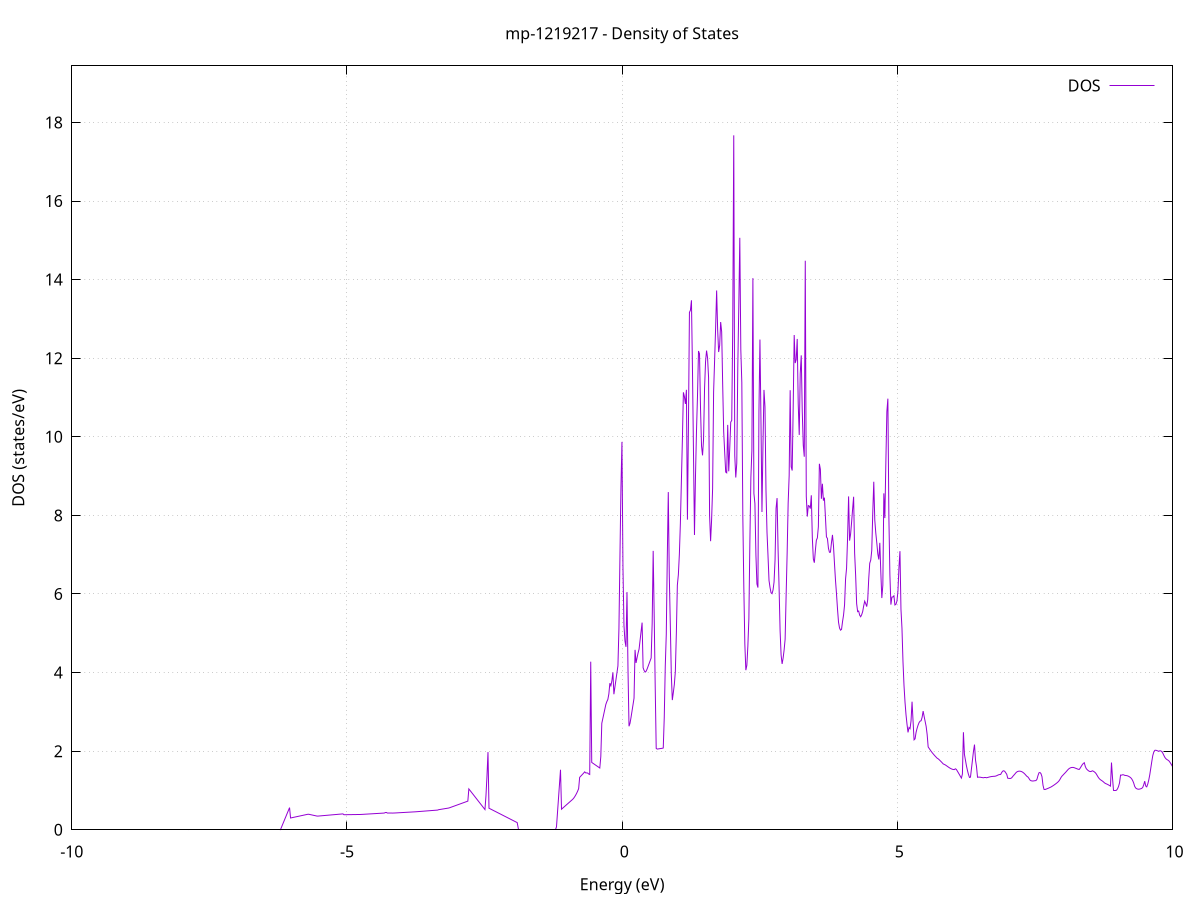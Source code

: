 set title 'mp-1219217 - Density of States'
set xlabel 'Energy (eV)'
set ylabel 'DOS (states/eV)'
set grid
set xrange [-10:10]
set yrange [0:19.439]
set xzeroaxis lt -1
set terminal png size 800,600
set output 'mp-1219217_dos_gnuplot.png'
plot '-' using 1:2 with lines title 'DOS'
-7.873500 0.000000
-7.855200 0.000000
-7.836900 0.000000
-7.818600 0.000000
-7.800300 0.000000
-7.782000 0.000000
-7.763700 0.000000
-7.745400 0.000000
-7.727100 0.000000
-7.708800 0.000000
-7.690500 0.000000
-7.672200 0.000000
-7.653900 0.000000
-7.635600 0.000000
-7.617300 0.000000
-7.599000 0.000000
-7.580700 0.000000
-7.562400 0.000000
-7.544100 0.000000
-7.525800 0.000000
-7.507500 0.000000
-7.489200 0.000000
-7.470900 0.000000
-7.452600 0.000000
-7.434300 0.000000
-7.416000 0.000000
-7.397700 0.000000
-7.379400 0.000000
-7.361100 0.000000
-7.342800 0.000000
-7.324500 0.000000
-7.306200 0.000000
-7.287900 0.000000
-7.269600 0.000000
-7.251200 0.000000
-7.232900 0.000000
-7.214600 0.000000
-7.196300 0.000000
-7.178000 0.000000
-7.159700 0.000000
-7.141400 0.000000
-7.123100 0.000000
-7.104800 0.000000
-7.086500 0.000000
-7.068200 0.000000
-7.049900 0.000000
-7.031600 0.000000
-7.013300 0.000000
-6.995000 0.000000
-6.976700 0.000000
-6.958400 0.000000
-6.940100 0.000000
-6.921800 0.000000
-6.903500 0.000000
-6.885200 0.000000
-6.866900 0.000000
-6.848600 0.000000
-6.830300 0.000000
-6.812000 0.000000
-6.793700 0.000000
-6.775400 0.000000
-6.757100 0.000000
-6.738800 0.000000
-6.720500 0.000000
-6.702200 0.000000
-6.683900 0.000000
-6.665600 0.000000
-6.647300 0.000000
-6.629000 0.000000
-6.610700 0.000000
-6.592400 0.000000
-6.574100 0.000000
-6.555800 0.000000
-6.537500 0.000000
-6.519200 0.000000
-6.500900 0.000000
-6.482600 0.000000
-6.464200 0.000000
-6.445900 0.000000
-6.427600 0.000000
-6.409300 0.000000
-6.391000 0.000000
-6.372700 0.000000
-6.354400 0.000000
-6.336100 0.000000
-6.317800 0.000000
-6.299500 0.000000
-6.281200 0.000000
-6.262900 0.000000
-6.244600 0.000000
-6.226300 0.000000
-6.208000 0.003500
-6.189700 0.065800
-6.171400 0.128000
-6.153100 0.190200
-6.134800 0.252400
-6.116500 0.314700
-6.098200 0.376900
-6.079900 0.439100
-6.061600 0.501300
-6.043300 0.563600
-6.025000 0.299800
-6.006700 0.305400
-5.988400 0.310900
-5.970100 0.316400
-5.951800 0.322000
-5.933500 0.327500
-5.915200 0.333000
-5.896900 0.338600
-5.878600 0.344100
-5.860300 0.349600
-5.842000 0.355200
-5.823700 0.360700
-5.805400 0.366200
-5.787100 0.371800
-5.768800 0.377300
-5.750500 0.382800
-5.732200 0.388400
-5.713900 0.393900
-5.695500 0.394900
-5.677200 0.389300
-5.658900 0.383700
-5.640600 0.378100
-5.622300 0.372500
-5.604000 0.366900
-5.585700 0.361300
-5.567400 0.355700
-5.549100 0.350100
-5.530800 0.347900
-5.512500 0.350200
-5.494200 0.352400
-5.475900 0.354700
-5.457600 0.356900
-5.439300 0.359200
-5.421000 0.361400
-5.402700 0.363700
-5.384400 0.365900
-5.366100 0.368200
-5.347800 0.370400
-5.329500 0.372700
-5.311200 0.374900
-5.292900 0.377200
-5.274600 0.379400
-5.256300 0.381700
-5.238000 0.383900
-5.219700 0.386200
-5.201400 0.388400
-5.183100 0.390700
-5.164800 0.392900
-5.146500 0.395200
-5.128200 0.397400
-5.109900 0.399700
-5.091600 0.401900
-5.073300 0.404200
-5.055000 0.383200
-5.036700 0.383600
-5.018400 0.384000
-5.000100 0.384300
-4.981800 0.384700
-4.963500 0.385100
-4.945200 0.385500
-4.926900 0.385800
-4.908500 0.386200
-4.890200 0.386600
-4.871900 0.387000
-4.853600 0.387300
-4.835300 0.387700
-4.817000 0.388100
-4.798700 0.388500
-4.780400 0.388800
-4.762100 0.389200
-4.743800 0.390100
-4.725500 0.391700
-4.707200 0.393200
-4.688900 0.394700
-4.670600 0.396300
-4.652300 0.397800
-4.634000 0.399300
-4.615700 0.400900
-4.597400 0.402400
-4.579100 0.404000
-4.560800 0.405500
-4.542500 0.407000
-4.524200 0.408600
-4.505900 0.410100
-4.487600 0.411600
-4.469300 0.413200
-4.451000 0.414700
-4.432700 0.416300
-4.414400 0.417800
-4.396100 0.419300
-4.377800 0.420900
-4.359500 0.422400
-4.341200 0.424000
-4.322900 0.425500
-4.304600 0.427000
-4.286300 0.427000
-4.268000 0.426700
-4.249700 0.426400
-4.231400 0.426000
-4.213100 0.425700
-4.194800 0.425400
-4.176500 0.425100
-4.158200 0.425300
-4.139900 0.426700
-4.121500 0.428200
-4.103200 0.429600
-4.084900 0.431100
-4.066600 0.432500
-4.048300 0.434000
-4.030000 0.435400
-4.011700 0.436900
-3.993400 0.438300
-3.975100 0.439800
-3.956800 0.441200
-3.938500 0.442700
-3.920200 0.444100
-3.901900 0.445600
-3.883600 0.447100
-3.865300 0.448500
-3.847000 0.450000
-3.828700 0.451400
-3.810400 0.452900
-3.792100 0.454300
-3.773800 0.455800
-3.755500 0.457400
-3.737200 0.459400
-3.718900 0.461400
-3.700600 0.463400
-3.682300 0.465400
-3.664000 0.467400
-3.645700 0.469400
-3.627400 0.471400
-3.609100 0.473300
-3.590800 0.475300
-3.572500 0.477300
-3.554200 0.479300
-3.535900 0.481300
-3.517600 0.483300
-3.499300 0.485300
-3.481000 0.487200
-3.462700 0.489200
-3.444400 0.491200
-3.426100 0.493200
-3.407800 0.495200
-3.389500 0.497200
-3.371200 0.499200
-3.352800 0.501100
-3.334500 0.511000
-3.316200 0.515200
-3.297900 0.519500
-3.279600 0.523700
-3.261300 0.528000
-3.243000 0.532200
-3.224700 0.536500
-3.206400 0.540700
-3.188100 0.545000
-3.169800 0.549200
-3.151500 0.553500
-3.133200 0.561600
-3.114900 0.570900
-3.096600 0.580200
-3.078300 0.589500
-3.060000 0.598800
-3.041700 0.608100
-3.023400 0.617400
-3.005100 0.626700
-2.986800 0.636000
-2.968500 0.645300
-2.950200 0.654600
-2.931900 0.663900
-2.913600 0.673200
-2.895300 0.682500
-2.877000 0.691800
-2.858700 0.701100
-2.840400 0.710400
-2.822100 0.719700
-2.803800 0.729000
-2.785500 1.039700
-2.767200 1.006900
-2.748900 0.974100
-2.730600 0.941200
-2.712300 0.908400
-2.694000 0.875600
-2.675700 0.842700
-2.657400 0.809900
-2.639100 0.777000
-2.620800 0.744200
-2.602500 0.711400
-2.584200 0.678500
-2.565800 0.645700
-2.547500 0.612900
-2.529200 0.580000
-2.510900 0.547200
-2.492600 0.514400
-2.474300 0.869000
-2.456000 1.367800
-2.437700 1.977300
-2.419400 0.548700
-2.401100 0.535700
-2.382800 0.522600
-2.364500 0.509500
-2.346200 0.496400
-2.327900 0.483300
-2.309600 0.470200
-2.291300 0.457100
-2.273000 0.444100
-2.254700 0.431000
-2.236400 0.417900
-2.218100 0.404800
-2.199800 0.391700
-2.181500 0.378600
-2.163200 0.365500
-2.144900 0.352500
-2.126600 0.339400
-2.108300 0.326300
-2.090000 0.313200
-2.071700 0.300100
-2.053400 0.287000
-2.035100 0.274000
-2.016800 0.260900
-1.998500 0.247800
-1.980200 0.234700
-1.961900 0.221600
-1.943600 0.208500
-1.925300 0.195400
-1.907000 0.182400
-1.888700 0.000000
-1.870400 0.000000
-1.852100 0.000000
-1.833800 0.000000
-1.815500 0.000000
-1.797200 0.000000
-1.778800 0.000000
-1.760500 0.000000
-1.742200 0.000000
-1.723900 0.000000
-1.705600 0.000000
-1.687300 0.000000
-1.669000 0.000000
-1.650700 0.000000
-1.632400 0.000000
-1.614100 0.000000
-1.595800 0.000000
-1.577500 0.000000
-1.559200 0.000000
-1.540900 0.000000
-1.522600 0.000000
-1.504300 0.000000
-1.486000 0.000000
-1.467700 0.000000
-1.449400 0.000000
-1.431100 0.000000
-1.412800 0.000000
-1.394500 0.000000
-1.376200 0.000000
-1.357900 0.000000
-1.339600 0.000000
-1.321300 0.000000
-1.303000 0.000000
-1.284700 0.000000
-1.266400 0.000000
-1.248100 0.000000
-1.229800 0.000000
-1.211500 0.000000
-1.193200 0.072300
-1.174900 0.434000
-1.156600 0.798300
-1.138300 1.162700
-1.120000 1.527000
-1.101700 0.523800
-1.083400 0.546400
-1.065100 0.569100
-1.046800 0.591700
-1.028500 0.614400
-1.010200 0.637100
-0.991800 0.659700
-0.973500 0.682400
-0.955200 0.705100
-0.936900 0.727700
-0.918600 0.750400
-0.900300 0.773000
-0.882000 0.801000
-0.863700 0.837500
-0.845400 0.879800
-0.827100 0.927600
-0.808800 0.982600
-0.790500 1.046300
-0.772200 1.333900
-0.753900 1.361200
-0.735600 1.388500
-0.717300 1.415800
-0.699000 1.443100
-0.680700 1.473600
-0.662400 1.447500
-0.644100 1.447900
-0.625800 1.443400
-0.607500 1.418500
-0.589200 1.407400
-0.570900 4.277700
-0.552600 1.713900
-0.534300 1.696200
-0.516000 1.678400
-0.497700 1.660700
-0.479400 1.642900
-0.461100 1.625200
-0.442800 1.607400
-0.424500 1.589700
-0.406200 1.571900
-0.387900 1.860100
-0.369600 2.709900
-0.351300 2.829400
-0.333000 2.948800
-0.314700 3.068300
-0.296400 3.188900
-0.278100 3.261600
-0.259800 3.316000
-0.241500 3.455400
-0.223100 3.730300
-0.204800 3.664800
-0.186500 3.789100
-0.168200 4.003200
-0.149900 3.449200
-0.131600 3.629600
-0.113300 3.810000
-0.095000 3.990400
-0.076700 4.170900
-0.058400 5.116700
-0.040100 6.927200
-0.021800 8.709600
-0.003500 9.871300
0.014800 6.681600
0.033100 5.201700
0.051400 4.802900
0.069700 4.654600
0.088000 6.048100
0.106300 4.068800
0.124600 2.634100
0.142900 2.709000
0.161200 2.858000
0.179500 3.021200
0.197800 3.185200
0.216100 3.349200
0.234400 4.578400
0.252700 4.245900
0.271000 4.378200
0.289300 4.498900
0.307600 4.597000
0.325900 4.821700
0.344200 5.046600
0.362500 5.271600
0.380800 4.122700
0.399100 4.054100
0.417400 4.012300
0.435700 4.035200
0.454000 4.092500
0.472300 4.162200
0.490600 4.232200
0.508900 4.302200
0.527200 4.371000
0.545500 5.247200
0.563900 7.096400
0.582200 5.460200
0.600500 3.669500
0.618800 2.070700
0.637100 2.053600
0.655400 2.057700
0.673700 2.061700
0.692000 2.065700
0.710300 2.069800
0.728600 2.073800
0.746900 2.080700
0.765200 2.858000
0.783500 4.161500
0.801800 4.967900
0.820100 6.896800
0.838400 8.593600
0.856700 6.463900
0.875000 5.241000
0.893300 3.958200
0.911600 3.299800
0.929900 3.491300
0.948200 3.693700
0.966500 4.026200
0.984800 4.991500
1.003100 6.225700
1.021400 6.488300
1.039700 7.011700
1.058000 7.793800
1.076300 8.860300
1.094600 9.924000
1.112900 11.131700
1.131200 11.023400
1.149500 10.835700
1.167800 11.195400
1.186100 7.891000
1.204400 10.246200
1.222700 13.165600
1.241000 13.222100
1.259300 13.473400
1.277600 11.736300
1.295900 9.645200
1.314200 7.500900
1.332500 8.986500
1.350900 10.150000
1.369200 11.043800
1.387500 12.183300
1.405800 12.110900
1.424100 10.721300
1.442400 9.764300
1.460700 9.528400
1.479000 9.931500
1.497300 11.226800
1.515600 11.913000
1.533900 12.194000
1.552200 12.007100
1.570500 11.505700
1.588800 7.997400
1.607100 7.344200
1.625400 7.888300
1.643700 8.678800
1.662000 11.147000
1.680300 11.954800
1.698600 12.778800
1.716900 13.724000
1.735200 12.729000
1.753500 12.157500
1.771800 12.325600
1.790100 12.920500
1.808400 12.670500
1.826700 11.332600
1.845000 10.129800
1.863300 9.603700
1.881600 9.102700
1.899900 9.082900
1.918200 10.303700
1.936500 9.122500
1.954800 9.698200
1.973100 10.373300
1.991400 10.416900
2.009700 12.806100
2.028000 17.672000
2.046300 9.523000
2.064600 8.964900
2.082900 9.327600
2.101200 11.768700
2.119500 13.325200
2.137900 15.063100
2.156200 12.219000
2.174500 11.380700
2.192800 7.972500
2.211100 6.151900
2.229400 4.723600
2.247700 4.061800
2.266000 4.185300
2.284300 4.674600
2.302600 5.364100
2.320900 7.329900
2.339200 8.966100
2.357500 9.655000
2.375800 14.037200
2.394100 8.559800
2.412400 8.302000
2.430700 6.994600
2.449000 6.255700
2.467300 6.162800
2.485600 10.647300
2.503900 12.475100
2.522200 10.441800
2.540500 8.086900
2.558800 9.789900
2.577100 11.193300
2.595400 10.762800
2.613700 8.634200
2.632000 7.573900
2.650300 6.975600
2.668600 6.344600
2.686900 6.167700
2.705200 6.031800
2.723500 6.008500
2.741800 6.102000
2.760100 6.303400
2.778400 6.868100
2.796700 8.180200
2.815000 8.440600
2.833300 7.133100
2.851600 6.165700
2.869900 5.066800
2.888200 4.449400
2.906600 4.220800
2.924900 4.368300
2.943200 4.577300
2.961500 4.850600
2.979800 5.977700
2.998100 7.043800
3.016400 8.309200
3.034700 9.014200
3.053000 11.184900
3.071300 9.237500
3.089600 9.142000
3.107900 10.738400
3.126200 12.590200
3.144500 11.876800
3.162800 11.966900
3.181100 12.490100
3.199400 10.839000
3.217700 10.048100
3.236000 11.612600
3.254300 12.071900
3.272600 10.650100
3.290900 9.787800
3.309200 9.493600
3.327500 14.479500
3.345800 8.486100
3.364100 7.970000
3.382400 8.250000
3.400700 8.237300
3.419000 8.173300
3.437300 8.511300
3.455600 7.433000
3.473900 6.891200
3.492200 6.796200
3.510500 7.101100
3.528800 7.367200
3.547100 7.426300
3.565400 7.710200
3.583700 9.313400
3.602000 9.171400
3.620300 8.423000
3.638600 8.805600
3.656900 8.376900
3.675200 8.450600
3.693600 7.962000
3.711900 7.454000
3.730200 7.411700
3.748500 7.164000
3.766800 7.061500
3.785100 7.064000
3.803400 7.306600
3.821700 7.504000
3.840000 7.220100
3.858300 6.771900
3.876600 6.350100
3.894900 6.003300
3.913200 5.616100
3.931500 5.283700
3.949800 5.134200
3.968100 5.079100
3.986400 5.100400
4.004700 5.297200
4.023000 5.464900
4.041300 5.722000
4.059600 6.382500
4.077900 6.659000
4.096200 7.427400
4.114500 8.483300
4.132800 7.357900
4.151100 7.525500
4.169400 7.829100
4.187700 8.161100
4.206000 8.474800
4.224300 7.039800
4.242600 6.475300
4.260900 5.753500
4.279200 5.551300
4.297500 5.566500
4.315800 5.460700
4.334100 5.421600
4.352400 5.473200
4.370700 5.552300
4.389000 5.698000
4.407300 5.817000
4.425600 5.755700
4.443900 5.679500
4.462200 5.855100
4.480600 6.391200
4.498900 6.782300
4.517200 6.863100
4.535500 7.106500
4.553800 8.065200
4.572100 8.855800
4.590400 7.881700
4.608700 7.552600
4.627000 7.303000
4.645300 7.020300
4.663600 6.878200
4.681900 7.302600
4.700200 6.544100
4.718500 5.897600
4.736800 6.225200
4.755100 8.561100
4.773400 7.931900
4.791700 9.351800
4.810000 10.638100
4.828300 10.970700
4.846600 7.961800
4.864900 6.486700
4.883200 5.729100
4.901500 5.921000
4.919800 5.925600
4.938100 5.953900
4.956400 5.720700
4.974700 5.737900
4.993000 5.818200
5.011300 6.073800
5.029600 6.670300
5.047900 7.090600
5.066200 5.611300
5.084500 5.127300
5.102800 4.280200
5.121100 3.678600
5.139400 3.256400
5.157700 2.929000
5.176000 2.686700
5.194300 2.478100
5.212600 2.602000
5.230900 2.572600
5.249200 2.772100
5.267600 3.259600
5.285900 2.766200
5.304200 2.288800
5.322500 2.314300
5.340800 2.478800
5.359100 2.581600
5.377400 2.664400
5.395700 2.728500
5.414000 2.764400
5.432300 2.775200
5.450600 2.863100
5.468900 3.019500
5.487200 2.885100
5.505500 2.757100
5.523800 2.630300
5.542100 2.422600
5.560400 2.108300
5.578700 2.070300
5.597000 2.032700
5.615300 1.996100
5.633600 1.962300
5.651900 1.930900
5.670200 1.901100
5.688500 1.872800
5.706800 1.845700
5.725100 1.819200
5.743400 1.804700
5.761700 1.781300
5.780000 1.756200
5.798300 1.730000
5.816600 1.702900
5.834900 1.674700
5.853200 1.663600
5.871500 1.650600
5.889800 1.633200
5.908100 1.615200
5.926400 1.596800
5.944700 1.579400
5.963000 1.564000
5.981300 1.550900
5.999600 1.540100
6.017900 1.533600
6.036300 1.531900
6.054600 1.552000
6.072900 1.535100
6.091200 1.492600
6.109500 1.449100
6.127800 1.404500
6.146100 1.358700
6.164400 1.315400
6.182700 1.417600
6.201000 2.482800
6.219300 1.919300
6.237600 1.774300
6.255900 1.627800
6.274200 1.508800
6.292500 1.409000
6.310800 1.331800
6.329100 1.338900
6.347400 1.557900
6.365700 1.778600
6.384000 2.001900
6.402300 2.167300
6.420600 1.774400
6.438900 1.606000
6.457200 1.335800
6.475500 1.339800
6.493800 1.339500
6.512100 1.336300
6.530400 1.331300
6.548700 1.326700
6.567000 1.323400
6.585300 1.321900
6.603600 1.321800
6.621900 1.323900
6.640200 1.330200
6.658500 1.337700
6.676800 1.344700
6.695100 1.350400
6.713400 1.354800
6.731700 1.358100
6.750000 1.360400
6.768300 1.361800
6.786600 1.366300
6.804900 1.375400
6.823300 1.388800
6.841600 1.399900
6.859900 1.405900
6.878200 1.408900
6.896500 1.457700
6.914800 1.491500
6.933100 1.501900
6.951400 1.488400
6.969700 1.450600
6.988000 1.413200
7.006300 1.312200
7.024600 1.307700
7.042900 1.305700
7.061200 1.307700
7.079500 1.324400
7.097800 1.357600
7.116100 1.387300
7.134400 1.415600
7.152700 1.448000
7.171000 1.471300
7.189300 1.484800
7.207600 1.490900
7.225900 1.491600
7.244200 1.487100
7.262500 1.477300
7.280800 1.462200
7.299100 1.442400
7.317400 1.417900
7.335700 1.388600
7.354000 1.360500
7.372300 1.343700
7.390600 1.310000
7.408900 1.268000
7.427200 1.249700
7.445500 1.242600
7.463800 1.240800
7.482100 1.244300
7.500400 1.248800
7.518700 1.251900
7.537000 1.283700
7.555300 1.376400
7.573600 1.449200
7.591900 1.457900
7.610300 1.428900
7.628600 1.350500
7.646900 1.134700
7.665200 1.027900
7.683500 1.024100
7.701800 1.033800
7.720100 1.043700
7.738400 1.054200
7.756700 1.065800
7.775000 1.077400
7.793300 1.089200
7.811600 1.105100
7.829900 1.121800
7.848200 1.139000
7.866500 1.157100
7.884800 1.176300
7.903100 1.196500
7.921400 1.219700
7.939700 1.247900
7.958000 1.288000
7.976300 1.335300
7.994600 1.369200
8.012900 1.395300
8.031200 1.422900
8.049500 1.449400
8.067800 1.477200
8.086100 1.507200
8.104400 1.535600
8.122700 1.558200
8.141000 1.573100
8.159300 1.582700
8.177600 1.587100
8.195900 1.586100
8.214200 1.579700
8.232500 1.569800
8.250800 1.559800
8.269100 1.549700
8.287400 1.538900
8.305700 1.535900
8.324000 1.572000
8.342300 1.614600
8.360600 1.655700
8.379000 1.687500
8.397300 1.706300
8.415600 1.610100
8.433900 1.555000
8.452200 1.526800
8.470500 1.504400
8.488800 1.487700
8.507100 1.481200
8.525400 1.485900
8.543700 1.501000
8.562000 1.490000
8.580300 1.473400
8.598600 1.451300
8.616900 1.417900
8.635200 1.372200
8.653500 1.330600
8.671800 1.297900
8.690100 1.274100
8.708400 1.257200
8.726700 1.239600
8.745000 1.219200
8.763300 1.195000
8.781600 1.177900
8.799900 1.167300
8.818200 1.155700
8.836500 1.142000
8.854800 1.126400
8.873100 1.110900
8.891400 1.710000
8.909700 1.325700
8.928000 1.001800
8.946300 0.995700
8.964600 0.995800
8.982900 1.006800
9.001200 1.042200
9.019500 1.102000
9.037800 1.194200
9.056100 1.392600
9.074400 1.389600
9.092700 1.400000
9.111000 1.398800
9.129300 1.386200
9.147600 1.381600
9.166000 1.378700
9.184300 1.371600
9.202600 1.360400
9.220900 1.345000
9.239200 1.326800
9.257500 1.297500
9.275800 1.253700
9.294100 1.192800
9.312400 1.106300
9.330700 1.063400
9.349000 1.044800
9.367300 1.035100
9.385600 1.032000
9.403900 1.035900
9.422200 1.043300
9.440500 1.053800
9.458800 1.077000
9.477100 1.145500
9.495400 1.237200
9.513700 1.112700
9.532000 1.091800
9.550300 1.162000
9.568600 1.265600
9.586900 1.398700
9.605200 1.565000
9.623500 1.734000
9.641800 1.889200
9.660100 1.978300
9.678400 2.021000
9.696700 2.024200
9.715000 2.016400
9.733300 2.005700
9.751600 1.997100
9.769900 2.009800
9.788200 2.007400
9.806500 1.987400
9.824800 1.947700
9.843100 1.893000
9.861400 1.842600
9.879700 1.809700
9.898000 1.788100
9.916300 1.773100
9.934600 1.753800
9.953000 1.719200
9.971300 1.679600
9.989600 1.635600
10.007900 1.587900
10.026200 1.545500
10.044500 1.507900
10.062800 1.476500
10.081100 1.456000
10.099400 1.453100
10.117700 1.430300
10.136000 1.404700
10.154300 1.378800
10.172600 1.368700
10.190900 1.358600
10.209200 1.349300
10.227500 1.343600
10.245800 1.339900
10.264100 1.335800
10.282400 1.339500
10.300700 1.354800
10.319000 1.367800
10.337300 1.379200
10.355600 1.390400
10.373900 1.401000
10.392200 1.410600
10.410500 1.419400
10.428800 1.427100
10.447100 1.446300
10.465400 1.727900
10.483700 1.794600
10.502000 1.556100
10.520300 1.347800
10.538600 1.347200
10.556900 1.345300
10.575200 1.344200
10.593500 1.344000
10.611800 1.344700
10.630100 1.346100
10.648400 1.348200
10.666700 1.351200
10.685000 1.355200
10.703300 1.359900
10.721600 1.365900
10.740000 1.373600
10.758300 1.383400
10.776600 1.394200
10.794900 1.381900
10.813200 1.366300
10.831500 1.370100
10.849800 1.384100
10.868100 1.396600
10.886400 1.410700
10.904700 1.426800
10.923000 1.445300
10.941300 1.466400
10.959600 2.324700
10.977900 1.823200
10.996200 1.488400
11.014500 1.387500
11.032800 1.350500
11.051100 1.376400
11.069400 1.395700
11.087700 1.406600
11.106000 1.381200
11.124300 1.348300
11.142600 1.316500
11.160900 1.292400
11.179200 1.271800
11.197500 1.253400
11.215800 1.237300
11.234100 1.223200
11.252400 1.211100
11.270700 1.199800
11.289000 1.190500
11.307300 1.183600
11.325600 1.178900
11.343900 1.176200
11.362200 1.173000
11.380500 1.168400
11.398800 1.162900
11.417100 1.157100
11.435400 1.151100
11.453700 1.144800
11.472000 1.138900
11.490300 1.133500
11.508700 1.128700
11.527000 1.124400
11.545300 1.120600
11.563600 1.116500
11.581900 1.111500
11.600200 1.105100
11.618500 1.098400
11.636800 1.097700
11.655100 1.100900
11.673400 1.108100
11.691700 1.152600
11.710000 1.190800
11.728300 1.209100
11.746600 1.207400
11.764900 1.193000
11.783200 1.184500
11.801500 1.161400
11.819800 1.125300
11.838100 1.088800
11.856400 1.060600
11.874700 1.040700
11.893000 1.057800
11.911300 1.066100
11.929600 1.529700
11.947900 1.047800
11.966200 0.823900
11.984500 0.753000
12.002800 0.728100
12.021100 0.720200
12.039400 0.875700
12.057700 0.828100
12.076000 0.779500
12.094300 0.747500
12.112600 0.729700
12.130900 0.714900
12.149200 0.701900
12.167500 0.692800
12.185800 0.695400
12.204100 0.699300
12.222400 0.703800
12.240700 0.708700
12.259000 0.715800
12.277300 0.731000
12.295700 0.746800
12.314000 0.763100
12.332300 0.780100
12.350600 0.797900
12.368900 0.817000
12.387200 0.840200
12.405500 0.876100
12.423800 0.939000
12.442100 1.027000
12.460400 1.155200
12.478700 1.324500
12.497000 1.486700
12.515300 1.654500
12.533600 1.842400
12.551900 2.021200
12.570200 2.179300
12.588500 2.422700
12.606800 2.284400
12.625100 2.277100
12.643400 2.303800
12.661700 2.302700
12.680000 2.283600
12.698300 2.252600
12.716600 2.211600
12.734900 2.185600
12.753200 2.169700
12.771500 2.096800
12.789800 1.982400
12.808100 1.883600
12.826400 1.807900
12.844700 1.742800
12.863000 1.678400
12.881300 1.621800
12.899600 1.545800
12.917900 1.490900
12.936200 1.451600
12.954500 1.442600
12.972800 1.480500
12.991100 1.520700
13.009400 1.535900
13.027700 1.552800
13.046000 1.573500
13.064300 1.595300
13.082700 1.925300
13.101000 1.933700
13.119300 1.797100
13.137600 1.732700
13.155900 1.717300
13.174200 1.721000
13.192500 1.702800
13.210800 1.680500
13.229100 1.680000
13.247400 1.695200
13.265700 1.719200
13.284000 1.750200
13.302300 1.787400
13.320600 1.830200
13.338900 1.878600
13.357200 1.932600
13.375500 1.926100
13.393800 1.954600
13.412100 1.976600
13.430400 1.994200
13.448700 2.009400
13.467000 2.022800
13.485300 2.038300
13.503600 2.054500
13.521900 2.044900
13.540200 2.065300
13.558500 2.073400
13.576800 2.071400
13.595100 2.057900
13.613400 2.042000
13.631700 2.033400
13.650000 2.022800
13.668300 2.011600
13.686600 2.013100
13.704900 2.020300
13.723200 2.036500
13.741500 2.046900
13.759800 2.061500
13.778100 2.071600
13.796400 2.062100
13.814700 2.043800
13.833000 2.032900
13.851300 2.021700
13.869700 2.038200
13.888000 2.080700
13.906300 2.169400
13.924600 2.266700
13.942900 2.357800
13.961200 2.434600
13.979500 2.468100
13.997800 2.460700
14.016100 2.431900
14.034400 2.375500
14.052700 2.316800
14.071000 2.264300
14.089300 2.207800
14.107600 2.149500
14.125900 2.089300
14.144200 2.099900
14.162500 2.072700
14.180800 1.975100
14.199100 1.935300
14.217400 1.908400
14.235700 1.873000
14.254000 1.838500
14.272300 1.805600
14.290600 1.772200
14.308900 1.741500
14.327200 1.713200
14.345500 1.688100
14.363800 1.664700
14.382100 1.641400
14.400400 1.617000
14.418700 1.595500
14.437000 1.583600
14.455300 1.574200
14.473600 1.568400
14.491900 1.573500
14.510200 1.578400
14.528500 1.587600
14.546800 1.602700
14.565100 1.623900
14.583400 1.655000
14.601700 1.697000
14.620000 1.749000
14.638400 1.810900
14.656700 1.882900
14.675000 2.029500
14.693300 2.042500
14.711600 2.040800
14.729900 2.030300
14.748200 2.022200
14.766500 2.046500
14.784800 2.092100
14.803100 2.121300
14.821400 2.137700
14.839700 2.159500
14.858000 2.148300
14.876300 2.102100
14.894600 2.038600
14.912900 2.020000
14.931200 2.033300
14.949500 2.062000
14.967800 2.090600
14.986100 2.123400
15.004400 2.156700
15.022700 2.197400
15.041000 2.246100
15.059300 2.292800
15.077600 2.302600
15.095900 2.316800
15.114200 2.326800
15.132500 2.331700
15.150800 2.342700
15.169100 2.336600
15.187400 2.292000
15.205700 2.248300
15.224000 2.213600
15.242300 2.191800
15.260600 2.114600
15.278900 2.114400
15.297200 2.129600
15.315500 2.236600
15.333800 2.217400
15.352100 2.036700
15.370400 1.932500
15.388700 1.864400
15.407000 1.828700
15.425400 1.804300
15.443700 1.791100
15.462000 1.783200
15.480300 1.777100
15.498600 1.772600
15.516900 1.773800
15.535200 1.778400
15.553500 1.784100
15.571800 1.790900
15.590100 1.799000
15.608400 1.807500
15.626700 1.815500
15.645000 1.824500
15.663300 1.837000
15.681600 1.850300
15.699900 1.864300
15.718200 1.880500
15.736500 1.898700
15.754800 1.919600
15.773100 1.943200
15.791400 1.969700
15.809700 2.000000
15.828000 2.034600
15.846300 2.072500
15.864600 2.097600
15.882900 2.106100
15.901200 2.098800
15.919500 2.085900
15.937800 2.087600
15.956100 2.095900
15.974400 2.019800
15.992700 2.002000
16.011000 1.998000
16.029300 2.001600
16.047600 2.010200
16.065900 2.022300
16.084200 2.034600
16.102500 2.041200
16.120800 2.037300
16.139100 2.041300
16.157400 2.041100
16.175700 2.046700
16.194000 2.053500
16.212400 2.065300
16.230700 2.079000
16.249000 2.093400
16.267300 2.108500
16.285600 2.205800
16.303900 2.288300
16.322200 2.112200
16.340500 2.269900
16.358800 2.155600
16.377100 2.144800
16.395400 2.140900
16.413700 2.148300
16.432000 2.154300
16.450300 2.150600
16.468600 2.167500
16.486900 2.212800
16.505200 2.233700
16.523500 2.282400
16.541800 2.294900
16.560100 2.283800
16.578400 2.267200
16.596700 2.261300
16.615000 2.284500
16.633300 2.288400
16.651600 2.186100
16.669900 2.174300
16.688200 2.191500
16.706500 2.241300
16.724800 2.336500
16.743100 2.458700
16.761400 2.534500
16.779700 2.570200
16.798000 2.584700
16.816300 2.592300
16.834600 2.602500
16.852900 2.611300
16.871200 2.618600
16.889500 2.619700
16.907800 2.640400
16.926100 2.654100
16.944400 2.665300
16.962700 2.699200
16.981000 2.720200
16.999400 2.742900
17.017700 2.746800
17.036000 2.753900
17.054300 2.759700
17.072600 2.753600
17.090900 2.698600
17.109200 2.641600
17.127500 2.586800
17.145800 2.533200
17.164100 2.473900
17.182400 2.418800
17.200700 2.392400
17.219000 2.347500
17.237300 2.283900
17.255600 2.278800
17.273900 2.212200
17.292200 2.141500
17.310500 2.111200
17.328800 2.093100
17.347100 2.094700
17.365400 2.090200
17.383700 2.076500
17.402000 2.058200
17.420300 2.041000
17.438600 2.039300
17.456900 2.041000
17.475200 2.050400
17.493500 2.076300
17.511800 2.095600
17.530100 2.102600
17.548400 2.102100
17.566700 2.103800
17.585000 2.108900
17.603300 2.119000
17.621600 2.132100
17.639900 2.142500
17.658200 2.063400
17.676500 2.045000
17.694800 2.047100
17.713100 2.055800
17.731400 2.080200
17.749700 2.125000
17.768100 2.192300
17.786400 2.286700
17.804700 2.393000
17.823000 2.475900
17.841300 2.548500
17.859600 2.606700
17.877900 2.664900
17.896200 2.705000
17.914500 2.748800
17.932800 2.795600
17.951100 2.817100
17.969400 2.886200
17.987700 3.019700
18.006000 3.286400
18.024300 3.756400
18.042600 3.912300
18.060900 3.850000
18.079200 3.697900
18.097500 3.485500
18.115800 2.607600
18.134100 2.546500
18.152400 2.603700
18.170700 2.826600
18.189000 2.883800
18.207300 2.930900
18.225600 2.952700
18.243900 2.953200
18.262200 2.947500
18.280500 2.884500
18.298800 2.801300
18.317100 2.728500
18.335400 2.639100
18.353700 2.529100
18.372000 2.431500
18.390300 2.358300
18.408600 2.311500
18.426900 2.228300
18.445200 2.185200
18.463500 2.159500
18.481800 2.141800
18.500100 2.140600
18.518400 2.165300
18.536700 2.205200
18.555100 2.259800
18.573400 2.326700
18.591700 2.402500
18.610000 2.481800
18.628300 2.561200
18.646600 2.634700
18.664900 2.733900
18.683200 2.730800
18.701500 2.716600
18.719800 2.706800
18.738100 2.706100
18.756400 2.742300
18.774700 2.967300
18.793000 2.934500
18.811300 2.835000
18.829600 2.766600
18.847900 2.755600
18.866200 2.786300
18.884500 2.745800
18.902800 2.681200
18.921100 2.645100
18.939400 2.629400
18.957700 2.611400
18.976000 2.587400
18.994300 2.569000
19.012600 2.553000
19.030900 2.528100
19.049200 2.505600
19.067500 2.477300
19.085800 2.443700
19.104100 2.409900
19.122400 2.379300
19.140700 2.346800
19.159000 2.273200
19.177300 2.197200
19.195600 2.158600
19.213900 2.155600
19.232200 2.168900
19.250500 2.191900
19.268800 2.218900
19.287100 2.255200
19.305400 2.288900
19.323700 2.318400
19.342100 2.344000
19.360400 2.366000
19.378700 2.384900
19.397000 2.400900
19.415300 2.414400
19.433600 2.425700
19.451900 2.454100
19.470200 2.479500
19.488500 2.500300
19.506800 2.517000
19.525100 2.517900
19.543400 2.495000
19.561700 2.491300
19.580000 2.509500
19.598300 2.532400
19.616600 2.562300
19.634900 2.602300
19.653200 2.713900
19.671500 2.817600
19.689800 2.779200
19.708100 2.772900
19.726400 2.740600
19.744700 2.712000
19.763000 2.697900
19.781300 2.658900
19.799600 2.647600
19.817900 2.634500
19.836200 2.616000
19.854500 2.593800
19.872800 2.574500
19.891100 2.560400
19.909400 2.551700
19.927700 2.551500
19.946000 2.670000
19.964300 2.834400
19.982600 3.656800
20.000900 3.593800
20.019200 3.339300
20.037500 3.118700
20.055800 2.961600
20.074100 2.905100
20.092400 2.846700
20.110700 2.748900
20.129100 2.621900
20.147400 2.427800
20.165700 2.275300
20.184000 2.243100
20.202300 2.228000
20.220600 2.217600
20.238900 2.214500
20.257200 2.226200
20.275500 2.265900
20.293800 2.300500
20.312100 2.330500
20.330400 2.366100
20.348700 2.396700
20.367000 2.428800
20.385300 2.490500
20.403600 2.536100
20.421900 2.574000
20.440200 2.606200
20.458500 2.661200
20.476800 2.744300
20.495100 2.846500
20.513400 2.981600
20.531700 3.132200
20.550000 3.378800
20.568300 3.271900
20.586600 2.951800
20.604900 2.746800
20.623200 2.614900
20.641500 2.566300
20.659800 2.542100
20.678100 2.537100
20.696400 2.519300
20.714700 2.501700
20.733000 2.485800
20.751300 2.465000
20.769600 2.448300
20.787900 2.435900
20.806200 2.431100
20.824500 2.438200
20.842800 2.450700
20.861100 2.463100
20.879400 2.470900
20.897800 2.471600
20.916100 2.466500
20.934400 2.464100
20.952700 2.465000
20.971000 2.470400
20.989300 2.487900
21.007600 2.491100
21.025900 2.485200
21.044200 2.476600
21.062500 2.465400
21.080800 2.454200
21.099100 2.443400
21.117400 2.432200
21.135700 2.420800
21.154000 2.409800
21.172300 2.404700
21.190600 2.416300
21.208900 2.420000
21.227200 2.417400
21.245500 2.408400
21.263800 2.391700
21.282100 2.363600
21.300400 2.326600
21.318700 2.277400
21.337000 2.240200
21.355300 2.208000
21.373600 2.173800
21.391900 2.142300
21.410200 2.117200
21.428500 2.095000
21.446800 2.078000
21.465100 2.073000
21.483400 2.081600
21.501700 2.093500
21.520000 2.105600
21.538300 2.117600
21.556600 2.129600
21.574900 2.140100
21.593200 2.147800
21.611500 2.150500
21.629800 2.148600
21.648100 2.146300
21.666400 2.145500
21.684800 2.149700
21.703100 2.155800
21.721400 2.164500
21.739700 2.174100
21.758000 2.179100
21.776300 2.198900
21.794600 2.246600
21.812900 2.277000
21.831200 2.285700
21.849500 2.298800
21.867800 2.325600
21.886100 2.345700
21.904400 2.368300
21.922700 2.389800
21.941000 2.413000
21.959300 2.434500
21.977600 2.457800
21.995900 2.484500
22.014200 2.514600
22.032500 2.548900
22.050800 2.637100
22.069100 2.633600
22.087400 2.637800
22.105700 2.654200
22.124000 2.683600
22.142300 2.716000
22.160600 2.740200
22.178900 2.755700
22.197200 2.782800
22.215500 2.812100
22.233800 2.845500
22.252100 2.877400
22.270400 2.896800
22.288700 2.899700
22.307000 2.891000
22.325300 2.874400
22.343600 2.859700
22.361900 2.848000
22.380200 3.040400
22.398500 3.261800
22.416800 3.415700
22.435100 3.262200
22.453400 2.712200
22.471800 2.590300
22.490100 2.524700
22.508400 2.483400
22.526700 2.450400
22.545000 2.436300
22.563300 2.440500
22.581600 2.443500
22.599900 2.446200
22.618200 2.457700
22.636500 2.474700
22.654800 2.495200
22.673100 2.518000
22.691400 2.533900
22.709700 2.545900
22.728000 2.557000
22.746300 2.565300
22.764600 2.569500
22.782900 2.569100
22.801200 2.561400
22.819500 2.545800
22.837800 2.525300
22.856100 2.508800
22.874400 2.484500
22.892700 2.442800
22.911000 2.333200
22.929300 2.308800
22.947600 2.295800
22.965900 2.282200
22.984200 2.284500
23.002500 2.311200
23.020800 2.309400
23.039100 2.283100
23.057400 2.266900
23.075700 2.271600
23.094000 2.294000
23.112300 2.365000
23.130600 2.296800
23.148900 2.284000
23.167200 2.325500
23.185500 2.310100
23.203800 2.276400
23.222100 2.242500
23.240500 2.212700
23.258800 2.186100
23.277100 2.160800
23.295400 2.137100
23.313700 2.119100
23.332000 2.107800
23.350300 2.102400
23.368600 2.104600
23.386900 2.112600
23.405200 2.138100
23.423500 2.165400
23.441800 2.179400
23.460100 2.198500
23.478400 2.219100
23.496700 2.238800
23.515000 2.259500
23.533300 2.282000
23.551600 2.306200
23.569900 2.330900
23.588200 2.343500
23.606500 2.381500
23.624800 2.476600
23.643100 2.460700
23.661400 2.452000
23.679700 2.436800
23.698000 2.400800
23.716300 2.304000
23.734600 2.176200
23.752900 2.135000
23.771200 2.126900
23.789500 2.116900
23.807800 2.086900
23.826100 2.016100
23.844400 1.924700
23.862700 1.815900
23.881000 1.754500
23.899300 1.749900
23.917600 1.664800
23.935900 1.583100
23.954200 1.551800
23.972500 1.537700
23.990800 1.525900
24.009100 1.523300
24.027500 1.530000
24.045800 1.569400
24.064100 1.623900
24.082400 1.677600
24.100700 1.730000
24.119000 1.779000
24.137300 1.826200
24.155600 1.873600
24.173900 1.924200
24.192200 1.976000
24.210500 2.029500
24.228800 2.085900
24.247100 2.146500
24.265400 2.222800
24.283700 2.319300
24.302000 2.490900
24.320300 2.596700
24.338600 2.696100
24.356900 2.771700
24.375200 2.806400
24.393500 2.807900
24.411800 2.746100
24.430100 2.666500
24.448400 2.582200
24.466700 2.506800
24.485000 2.455400
24.503300 2.466100
24.521600 2.468800
24.539900 2.467100
24.558200 2.460300
24.576500 2.446800
24.594800 2.432000
24.613100 2.448700
24.631400 2.519900
24.649700 2.664500
24.668000 2.721600
24.686300 2.772300
24.704600 2.824300
24.722900 2.899000
24.741200 2.963400
24.759500 3.027500
24.777800 3.098700
24.796100 3.151100
24.814500 3.239200
24.832800 3.310400
24.851100 3.343700
24.869400 3.280800
24.887700 3.340000
24.906000 3.410500
24.924300 3.487000
24.942600 3.569700
24.960900 3.619300
24.979200 3.638400
24.997500 3.648800
25.015800 3.645000
25.034100 3.653900
25.052400 3.668000
25.070700 3.649600
25.089000 3.635500
25.107300 3.655500
25.125600 3.692700
25.143900 3.693000
25.162200 3.606700
25.180500 3.545700
25.198800 3.498400
25.217100 3.407000
25.235400 3.334000
25.253700 3.270200
25.272000 3.250800
25.290300 3.244900
25.308600 3.248200
25.326900 3.259900
25.345200 3.254500
25.363500 3.308300
25.381800 3.409300
25.400100 3.530800
25.418400 3.627000
25.436700 3.528000
25.455000 3.487000
25.473300 3.397500
25.491600 3.542700
25.509900 3.731600
25.528200 3.930400
25.546500 4.176400
25.564800 4.459200
25.583100 4.238400
25.601500 4.424200
25.619800 4.505600
25.638100 4.482200
25.656400 4.542700
25.674700 4.562200
25.693000 4.574900
25.711300 4.575300
25.729600 4.565000
25.747900 4.557700
25.766200 4.541300
25.784500 4.502300
25.802800 4.479800
25.821100 4.525600
25.839400 4.631100
25.857700 4.791700
25.876000 4.991100
25.894300 5.228200
25.912600 5.480400
25.930900 5.773800
25.949200 6.093400
25.967500 6.455400
25.985800 6.868300
26.004100 7.407600
26.022400 8.122000
26.040700 8.799800
26.059000 11.936600
26.077300 12.593700
26.095600 12.076800
26.113900 12.799800
26.132200 12.910900
26.150500 15.245600
26.168800 23.432100
26.187100 32.835600
26.205400 17.376100
26.223700 21.051400
26.242000 23.948200
26.260300 25.797600
26.278600 21.648300
26.296900 20.707100
26.315200 17.497300
26.333500 21.512700
26.351800 23.507500
26.370200 34.986300
26.388500 33.459200
26.406800 26.231700
26.425100 17.987900
26.443400 6.913400
26.461700 3.653600
26.480000 2.298600
26.498300 1.475800
26.516600 1.035000
26.534900 0.735400
26.553200 0.550500
26.571500 0.461900
26.589800 0.382700
26.608100 0.312800
26.626400 0.253700
26.644700 0.206800
26.663000 0.170900
26.681300 0.144900
26.699600 0.128400
26.717900 0.116700
26.736200 0.105800
26.754500 0.095200
26.772800 0.084700
26.791100 0.074400
26.809400 0.064200
26.827700 0.054100
26.846000 0.044100
26.864300 0.035200
26.882600 0.028200
26.900900 0.022500
26.919200 0.017600
26.937500 0.013600
26.955800 0.010000
26.974100 0.007100
26.992400 0.004600
27.010700 0.002600
27.029000 0.001000
27.047300 0.000200
27.065600 0.000000
27.083900 0.000000
27.102200 0.000000
27.120500 0.000000
27.138800 0.000000
27.157200 0.000000
27.175500 0.000000
27.193800 0.000000
27.212100 0.000000
27.230400 0.000000
27.248700 0.000000
27.267000 0.000000
27.285300 0.000000
27.303600 0.000000
27.321900 0.000000
27.340200 0.000000
27.358500 0.000000
27.376800 0.000000
27.395100 0.000000
27.413400 0.000000
27.431700 0.000000
27.450000 0.000000
27.468300 0.000000
27.486600 0.000000
27.504900 0.000000
27.523200 0.000000
27.541500 0.000000
27.559800 0.000000
27.578100 0.000000
27.596400 0.000000
27.614700 0.000000
27.633000 0.000000
27.651300 0.000000
27.669600 0.000000
27.687900 0.000000
27.706200 0.000000
27.724500 0.000000
27.742800 0.000000
27.761100 0.000000
27.779400 0.000000
27.797700 0.000000
27.816000 0.000000
27.834300 0.000000
27.852600 0.000000
27.870900 0.000000
27.889200 0.000000
27.907500 0.000000
27.925800 0.000000
27.944200 0.000000
27.962500 0.000000
27.980800 0.000000
27.999100 0.000000
28.017400 0.000000
28.035700 0.000000
28.054000 0.000000
28.072300 0.000000
28.090600 0.000000
28.108900 0.000000
28.127200 0.000000
28.145500 0.000000
28.163800 0.000000
28.182100 0.000000
28.200400 0.000000
28.218700 0.000000
28.237000 0.000000
28.255300 0.000000
28.273600 0.000000
28.291900 0.000000
28.310200 0.000000
28.328500 0.000000
28.346800 0.000000
28.365100 0.000000
28.383400 0.000000
28.401700 0.000000
28.420000 0.000000
28.438300 0.000000
28.456600 0.000000
28.474900 0.000000
28.493200 0.000000
28.511500 0.000000
28.529800 0.000000
28.548100 0.000000
28.566400 0.000000
28.584700 0.000000
28.603000 0.000000
28.621300 0.000000
28.639600 0.000000
28.657900 0.000000
28.676200 0.000000
28.694500 0.000000
28.712800 0.000000
28.731200 0.000000
e
